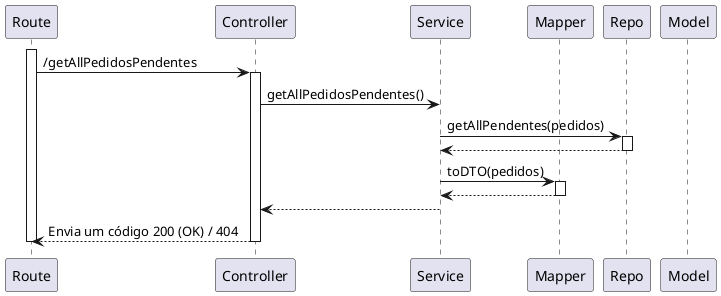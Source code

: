 @startuml vp3_getPedidosPendentes

participant Route as route
participant Controller as ctrl
participant Service as svc
participant Mapper as mapper
participant Repo as repoTar
participant Model as model


'participant "A&A" as auth
'route -> auth : autentica("GestorUtilizadores")
'activate auth
'auth --> route
'deactivate auth

activate route
route -> ctrl : /getAllPedidosPendentes
activate ctrl
ctrl -> svc : getAllPedidosPendentes()
svc -> repoTar : getAllPendentes(pedidos)
activate repoTar
repoTar --> svc 
deactivate repoTar
svc -> mapper : toDTO(pedidos)
activate mapper
mapper --> svc
deactivate mapper
svc --> ctrl
deactivate svc
ctrl --> route : Envia um código 200 (OK) / 404
deactivate ctrl
deactivate route



@enduml